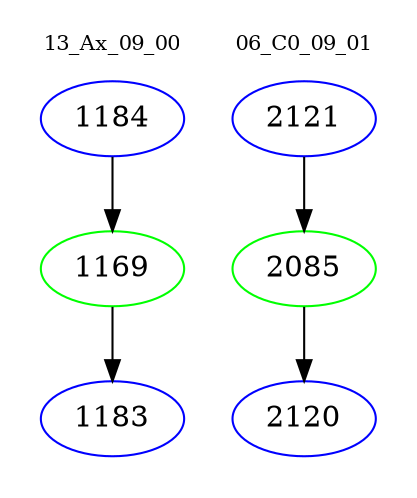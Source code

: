 digraph{
subgraph cluster_0 {
color = white
label = "13_Ax_09_00";
fontsize=10;
T0_1184 [label="1184", color="blue"]
T0_1184 -> T0_1169 [color="black"]
T0_1169 [label="1169", color="green"]
T0_1169 -> T0_1183 [color="black"]
T0_1183 [label="1183", color="blue"]
}
subgraph cluster_1 {
color = white
label = "06_C0_09_01";
fontsize=10;
T1_2121 [label="2121", color="blue"]
T1_2121 -> T1_2085 [color="black"]
T1_2085 [label="2085", color="green"]
T1_2085 -> T1_2120 [color="black"]
T1_2120 [label="2120", color="blue"]
}
}

